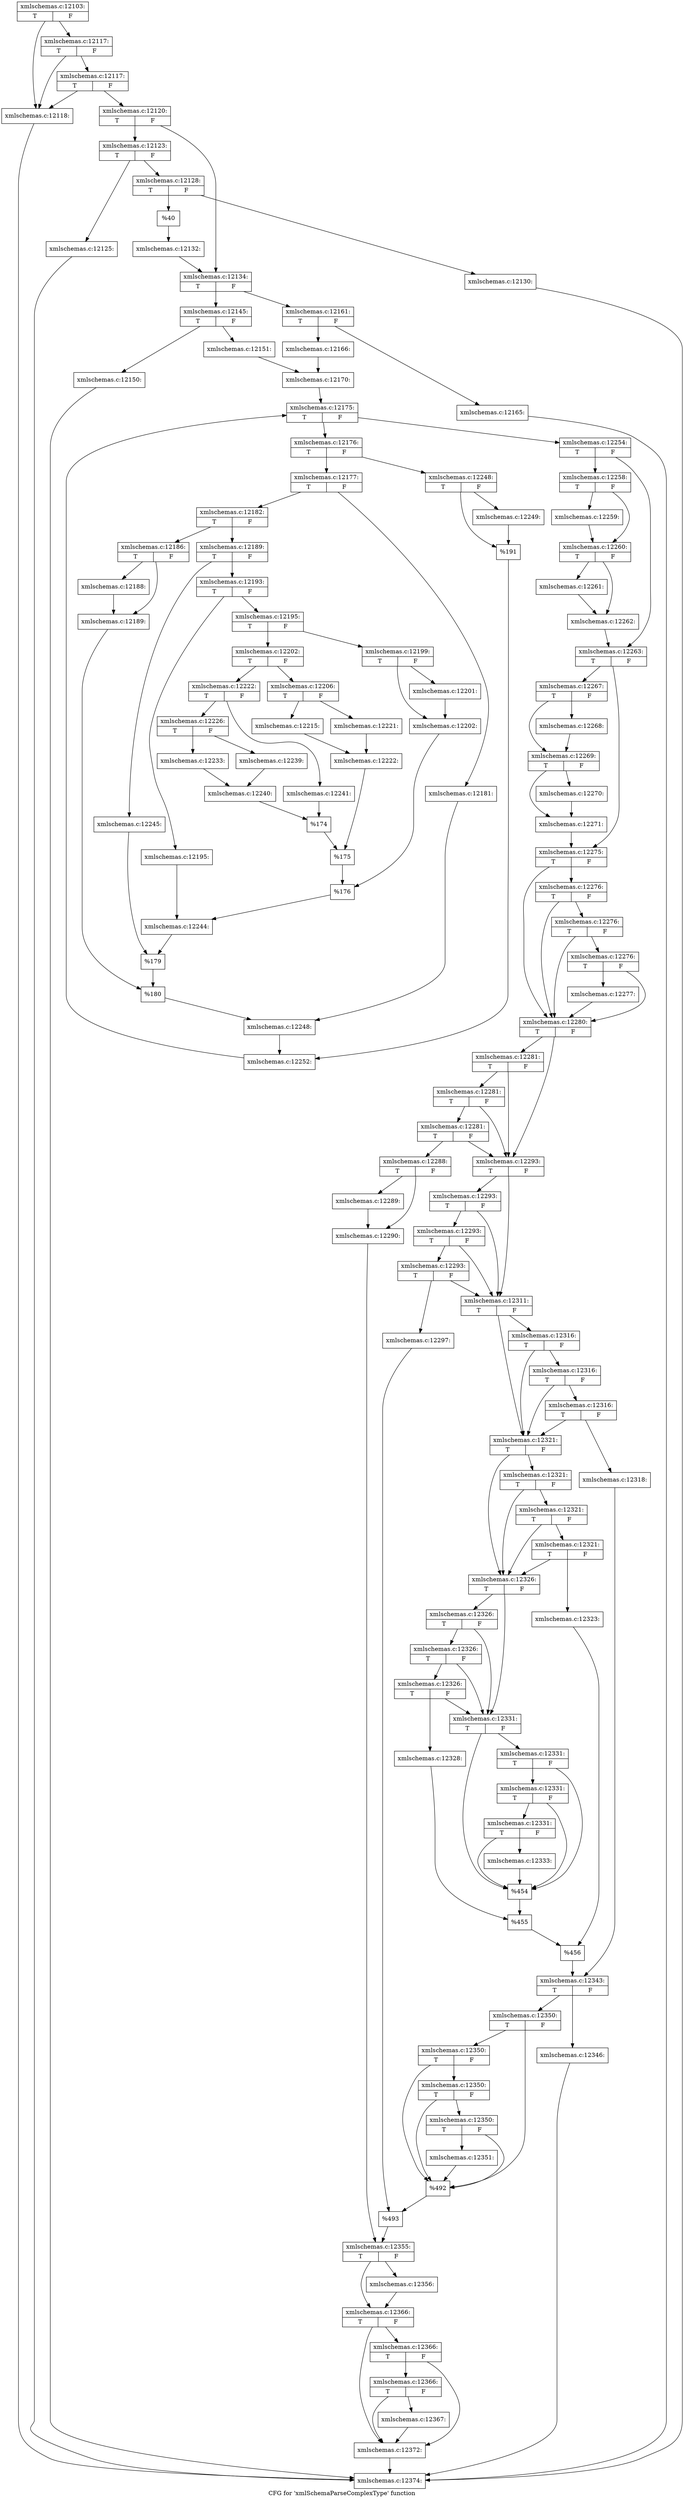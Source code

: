 digraph "CFG for 'xmlSchemaParseComplexType' function" {
	label="CFG for 'xmlSchemaParseComplexType' function";

	Node0x4d89630 [shape=record,label="{xmlschemas.c:12103:|{<s0>T|<s1>F}}"];
	Node0x4d89630 -> Node0x4d8c380;
	Node0x4d89630 -> Node0x4d8c4a0;
	Node0x4d8c4a0 [shape=record,label="{xmlschemas.c:12117:|{<s0>T|<s1>F}}"];
	Node0x4d8c4a0 -> Node0x4d8c380;
	Node0x4d8c4a0 -> Node0x4d8c420;
	Node0x4d8c420 [shape=record,label="{xmlschemas.c:12117:|{<s0>T|<s1>F}}"];
	Node0x4d8c420 -> Node0x4d8c380;
	Node0x4d8c420 -> Node0x4d8c3d0;
	Node0x4d8c380 [shape=record,label="{xmlschemas.c:12118:}"];
	Node0x4d8c380 -> Node0x4d8a0e0;
	Node0x4d8c3d0 [shape=record,label="{xmlschemas.c:12120:|{<s0>T|<s1>F}}"];
	Node0x4d8c3d0 -> Node0x4d8d000;
	Node0x4d8c3d0 -> Node0x4d8d050;
	Node0x4d8d000 [shape=record,label="{xmlschemas.c:12123:|{<s0>T|<s1>F}}"];
	Node0x4d8d000 -> Node0x4d8d730;
	Node0x4d8d000 -> Node0x4d8d7d0;
	Node0x4d8d730 [shape=record,label="{xmlschemas.c:12125:}"];
	Node0x4d8d730 -> Node0x4d8a0e0;
	Node0x4d8d7d0 [shape=record,label="{xmlschemas.c:12128:|{<s0>T|<s1>F}}"];
	Node0x4d8d7d0 -> Node0x4d8dfe0;
	Node0x4d8d7d0 -> Node0x4d8e030;
	Node0x4d8dfe0 [shape=record,label="{xmlschemas.c:12130:}"];
	Node0x4d8dfe0 -> Node0x4d8a0e0;
	Node0x4d8e030 [shape=record,label="{%40}"];
	Node0x4d8e030 -> Node0x4d8d780;
	Node0x4d8d780 [shape=record,label="{xmlschemas.c:12132:}"];
	Node0x4d8d780 -> Node0x4d8d050;
	Node0x4d8d050 [shape=record,label="{xmlschemas.c:12134:|{<s0>T|<s1>F}}"];
	Node0x4d8d050 -> Node0x4d8e9e0;
	Node0x4d8d050 -> Node0x4d8ea80;
	Node0x4d8e9e0 [shape=record,label="{xmlschemas.c:12145:|{<s0>T|<s1>F}}"];
	Node0x4d8e9e0 -> Node0x4d8f770;
	Node0x4d8e9e0 -> Node0x4d8faa0;
	Node0x4d8f770 [shape=record,label="{xmlschemas.c:12150:}"];
	Node0x4d8f770 -> Node0x4d8a0e0;
	Node0x4d8faa0 [shape=record,label="{xmlschemas.c:12151:}"];
	Node0x4d8faa0 -> Node0x4d8ea30;
	Node0x4d8ea80 [shape=record,label="{xmlschemas.c:12161:|{<s0>T|<s1>F}}"];
	Node0x4d8ea80 -> Node0x4d90f40;
	Node0x4d8ea80 -> Node0x4d90f90;
	Node0x4d90f40 [shape=record,label="{xmlschemas.c:12165:}"];
	Node0x4d90f40 -> Node0x4d8a0e0;
	Node0x4d90f90 [shape=record,label="{xmlschemas.c:12166:}"];
	Node0x4d90f90 -> Node0x4d8ea30;
	Node0x4d8ea30 [shape=record,label="{xmlschemas.c:12170:}"];
	Node0x4d8ea30 -> Node0x4d922e0;
	Node0x4d922e0 [shape=record,label="{xmlschemas.c:12175:|{<s0>T|<s1>F}}"];
	Node0x4d922e0 -> Node0x4d92690;
	Node0x4d922e0 -> Node0x4d924c0;
	Node0x4d92690 [shape=record,label="{xmlschemas.c:12176:|{<s0>T|<s1>F}}"];
	Node0x4d92690 -> Node0x4d927d0;
	Node0x4d92690 -> Node0x4d92870;
	Node0x4d927d0 [shape=record,label="{xmlschemas.c:12177:|{<s0>T|<s1>F}}"];
	Node0x4d927d0 -> Node0x4d92c00;
	Node0x4d927d0 -> Node0x4d92ca0;
	Node0x4d92c00 [shape=record,label="{xmlschemas.c:12181:}"];
	Node0x4d92c00 -> Node0x4d92c50;
	Node0x4d92ca0 [shape=record,label="{xmlschemas.c:12182:|{<s0>T|<s1>F}}"];
	Node0x4d92ca0 -> Node0x4d934d0;
	Node0x4d92ca0 -> Node0x4d93570;
	Node0x4d934d0 [shape=record,label="{xmlschemas.c:12186:|{<s0>T|<s1>F}}"];
	Node0x4d934d0 -> Node0x4d93b00;
	Node0x4d934d0 -> Node0x4d93b50;
	Node0x4d93b00 [shape=record,label="{xmlschemas.c:12188:}"];
	Node0x4d93b00 -> Node0x4d93b50;
	Node0x4d93b50 [shape=record,label="{xmlschemas.c:12189:}"];
	Node0x4d93b50 -> Node0x4d93520;
	Node0x4d93570 [shape=record,label="{xmlschemas.c:12189:|{<s0>T|<s1>F}}"];
	Node0x4d93570 -> Node0x4d8f8d0;
	Node0x4d93570 -> Node0x4d952a0;
	Node0x4d8f8d0 [shape=record,label="{xmlschemas.c:12193:|{<s0>T|<s1>F}}"];
	Node0x4d8f8d0 -> Node0x4d95460;
	Node0x4d8f8d0 -> Node0x4d95500;
	Node0x4d95460 [shape=record,label="{xmlschemas.c:12195:}"];
	Node0x4d95460 -> Node0x4d954b0;
	Node0x4d95500 [shape=record,label="{xmlschemas.c:12195:|{<s0>T|<s1>F}}"];
	Node0x4d95500 -> Node0x4d95a40;
	Node0x4d95500 -> Node0x4d95ae0;
	Node0x4d95a40 [shape=record,label="{xmlschemas.c:12199:|{<s0>T|<s1>F}}"];
	Node0x4d95a40 -> Node0x4aee5c0;
	Node0x4d95a40 -> Node0x4aee920;
	Node0x4aee5c0 [shape=record,label="{xmlschemas.c:12201:}"];
	Node0x4aee5c0 -> Node0x4aee920;
	Node0x4aee920 [shape=record,label="{xmlschemas.c:12202:}"];
	Node0x4aee920 -> Node0x4d95a90;
	Node0x4d95ae0 [shape=record,label="{xmlschemas.c:12202:|{<s0>T|<s1>F}}"];
	Node0x4d95ae0 -> Node0x4d967c0;
	Node0x4d95ae0 -> Node0x4d96860;
	Node0x4d967c0 [shape=record,label="{xmlschemas.c:12206:|{<s0>T|<s1>F}}"];
	Node0x4d967c0 -> Node0x4d97290;
	Node0x4d967c0 -> Node0x4d97330;
	Node0x4d97290 [shape=record,label="{xmlschemas.c:12215:}"];
	Node0x4d97290 -> Node0x4d972e0;
	Node0x4d97330 [shape=record,label="{xmlschemas.c:12221:}"];
	Node0x4d97330 -> Node0x4d972e0;
	Node0x4d972e0 [shape=record,label="{xmlschemas.c:12222:}"];
	Node0x4d972e0 -> Node0x4d96810;
	Node0x4d96860 [shape=record,label="{xmlschemas.c:12222:|{<s0>T|<s1>F}}"];
	Node0x4d96860 -> Node0x4d985e0;
	Node0x4d96860 -> Node0x4d98680;
	Node0x4d985e0 [shape=record,label="{xmlschemas.c:12226:|{<s0>T|<s1>F}}"];
	Node0x4d985e0 -> Node0x4d990b0;
	Node0x4d985e0 -> Node0x4d99150;
	Node0x4d990b0 [shape=record,label="{xmlschemas.c:12233:}"];
	Node0x4d990b0 -> Node0x4d99100;
	Node0x4d99150 [shape=record,label="{xmlschemas.c:12239:}"];
	Node0x4d99150 -> Node0x4d99100;
	Node0x4d99100 [shape=record,label="{xmlschemas.c:12240:}"];
	Node0x4d99100 -> Node0x4d98630;
	Node0x4d98680 [shape=record,label="{xmlschemas.c:12241:}"];
	Node0x4d98680 -> Node0x4d98630;
	Node0x4d98630 [shape=record,label="{%174}"];
	Node0x4d98630 -> Node0x4d96810;
	Node0x4d96810 [shape=record,label="{%175}"];
	Node0x4d96810 -> Node0x4d95a90;
	Node0x4d95a90 [shape=record,label="{%176}"];
	Node0x4d95a90 -> Node0x4d954b0;
	Node0x4d954b0 [shape=record,label="{xmlschemas.c:12244:}"];
	Node0x4d954b0 -> Node0x4aeec70;
	Node0x4d952a0 [shape=record,label="{xmlschemas.c:12245:}"];
	Node0x4d952a0 -> Node0x4aeec70;
	Node0x4aeec70 [shape=record,label="{%179}"];
	Node0x4aeec70 -> Node0x4d93520;
	Node0x4d93520 [shape=record,label="{%180}"];
	Node0x4d93520 -> Node0x4d92c50;
	Node0x4d92c50 [shape=record,label="{xmlschemas.c:12248:}"];
	Node0x4d92c50 -> Node0x4d92820;
	Node0x4d92870 [shape=record,label="{xmlschemas.c:12248:|{<s0>T|<s1>F}}"];
	Node0x4d92870 -> Node0x4d9b140;
	Node0x4d92870 -> Node0x4d9b190;
	Node0x4d9b140 [shape=record,label="{xmlschemas.c:12249:}"];
	Node0x4d9b140 -> Node0x4d9b190;
	Node0x4d9b190 [shape=record,label="{%191}"];
	Node0x4d9b190 -> Node0x4d92820;
	Node0x4d92820 [shape=record,label="{xmlschemas.c:12252:}"];
	Node0x4d92820 -> Node0x4d922e0;
	Node0x4d924c0 [shape=record,label="{xmlschemas.c:12254:|{<s0>T|<s1>F}}"];
	Node0x4d924c0 -> Node0x4d9c000;
	Node0x4d924c0 -> Node0x4d9bfb0;
	Node0x4d9bfb0 [shape=record,label="{xmlschemas.c:12258:|{<s0>T|<s1>F}}"];
	Node0x4d9bfb0 -> Node0x4d9c300;
	Node0x4d9bfb0 -> Node0x4d9c350;
	Node0x4d9c300 [shape=record,label="{xmlschemas.c:12259:}"];
	Node0x4d9c300 -> Node0x4d9c350;
	Node0x4d9c350 [shape=record,label="{xmlschemas.c:12260:|{<s0>T|<s1>F}}"];
	Node0x4d9c350 -> Node0x4d9cba0;
	Node0x4d9c350 -> Node0x4d9cbf0;
	Node0x4d9cba0 [shape=record,label="{xmlschemas.c:12261:}"];
	Node0x4d9cba0 -> Node0x4d9cbf0;
	Node0x4d9cbf0 [shape=record,label="{xmlschemas.c:12262:}"];
	Node0x4d9cbf0 -> Node0x4d9c000;
	Node0x4d9c000 [shape=record,label="{xmlschemas.c:12263:|{<s0>T|<s1>F}}"];
	Node0x4d9c000 -> Node0x4d9d580;
	Node0x4d9c000 -> Node0x4d9d530;
	Node0x4d9d530 [shape=record,label="{xmlschemas.c:12267:|{<s0>T|<s1>F}}"];
	Node0x4d9d530 -> Node0x4d9d880;
	Node0x4d9d530 -> Node0x4d9d8d0;
	Node0x4d9d880 [shape=record,label="{xmlschemas.c:12268:}"];
	Node0x4d9d880 -> Node0x4d9d8d0;
	Node0x4d9d8d0 [shape=record,label="{xmlschemas.c:12269:|{<s0>T|<s1>F}}"];
	Node0x4d9d8d0 -> Node0x4d9e120;
	Node0x4d9d8d0 -> Node0x4d9e170;
	Node0x4d9e120 [shape=record,label="{xmlschemas.c:12270:}"];
	Node0x4d9e120 -> Node0x4d9e170;
	Node0x4d9e170 [shape=record,label="{xmlschemas.c:12271:}"];
	Node0x4d9e170 -> Node0x4d9d580;
	Node0x4d9d580 [shape=record,label="{xmlschemas.c:12275:|{<s0>T|<s1>F}}"];
	Node0x4d9d580 -> Node0x4d9eec0;
	Node0x4d9d580 -> Node0x4d9eda0;
	Node0x4d9eec0 [shape=record,label="{xmlschemas.c:12276:|{<s0>T|<s1>F}}"];
	Node0x4d9eec0 -> Node0x4d9ee70;
	Node0x4d9eec0 -> Node0x4d9eda0;
	Node0x4d9ee70 [shape=record,label="{xmlschemas.c:12276:|{<s0>T|<s1>F}}"];
	Node0x4d9ee70 -> Node0x4d9edf0;
	Node0x4d9ee70 -> Node0x4d9eda0;
	Node0x4d9edf0 [shape=record,label="{xmlschemas.c:12276:|{<s0>T|<s1>F}}"];
	Node0x4d9edf0 -> Node0x4d9ed50;
	Node0x4d9edf0 -> Node0x4d9eda0;
	Node0x4d9ed50 [shape=record,label="{xmlschemas.c:12277:}"];
	Node0x4d9ed50 -> Node0x4d9eda0;
	Node0x4d9eda0 [shape=record,label="{xmlschemas.c:12280:|{<s0>T|<s1>F}}"];
	Node0x4d9eda0 -> Node0x4da0790;
	Node0x4d9eda0 -> Node0x4da0670;
	Node0x4da0790 [shape=record,label="{xmlschemas.c:12281:|{<s0>T|<s1>F}}"];
	Node0x4da0790 -> Node0x4da0740;
	Node0x4da0790 -> Node0x4da0670;
	Node0x4da0740 [shape=record,label="{xmlschemas.c:12281:|{<s0>T|<s1>F}}"];
	Node0x4da0740 -> Node0x4da06c0;
	Node0x4da0740 -> Node0x4da0670;
	Node0x4da06c0 [shape=record,label="{xmlschemas.c:12281:|{<s0>T|<s1>F}}"];
	Node0x4da06c0 -> Node0x4da05d0;
	Node0x4da06c0 -> Node0x4da0670;
	Node0x4da05d0 [shape=record,label="{xmlschemas.c:12288:|{<s0>T|<s1>F}}"];
	Node0x4da05d0 -> Node0x4da15f0;
	Node0x4da05d0 -> Node0x4da1640;
	Node0x4da15f0 [shape=record,label="{xmlschemas.c:12289:}"];
	Node0x4da15f0 -> Node0x4da1640;
	Node0x4da1640 [shape=record,label="{xmlschemas.c:12290:}"];
	Node0x4da1640 -> Node0x4da0620;
	Node0x4da0670 [shape=record,label="{xmlschemas.c:12293:|{<s0>T|<s1>F}}"];
	Node0x4da0670 -> Node0x4da2ee0;
	Node0x4da0670 -> Node0x4da2df0;
	Node0x4da2ee0 [shape=record,label="{xmlschemas.c:12293:|{<s0>T|<s1>F}}"];
	Node0x4da2ee0 -> Node0x4da2e90;
	Node0x4da2ee0 -> Node0x4da2df0;
	Node0x4da2e90 [shape=record,label="{xmlschemas.c:12293:|{<s0>T|<s1>F}}"];
	Node0x4da2e90 -> Node0x4da2e40;
	Node0x4da2e90 -> Node0x4da2df0;
	Node0x4da2e40 [shape=record,label="{xmlschemas.c:12293:|{<s0>T|<s1>F}}"];
	Node0x4da2e40 -> Node0x4aeea50;
	Node0x4da2e40 -> Node0x4da2df0;
	Node0x4aeea50 [shape=record,label="{xmlschemas.c:12297:}"];
	Node0x4aeea50 -> Node0x4da2710;
	Node0x4da2df0 [shape=record,label="{xmlschemas.c:12311:|{<s0>T|<s1>F}}"];
	Node0x4da2df0 -> Node0x4da4db0;
	Node0x4da2df0 -> Node0x4da4c90;
	Node0x4da4db0 [shape=record,label="{xmlschemas.c:12316:|{<s0>T|<s1>F}}"];
	Node0x4da4db0 -> Node0x4da4d60;
	Node0x4da4db0 -> Node0x4da4c90;
	Node0x4da4d60 [shape=record,label="{xmlschemas.c:12316:|{<s0>T|<s1>F}}"];
	Node0x4da4d60 -> Node0x4da4ce0;
	Node0x4da4d60 -> Node0x4da4c90;
	Node0x4da4ce0 [shape=record,label="{xmlschemas.c:12316:|{<s0>T|<s1>F}}"];
	Node0x4da4ce0 -> Node0x4da4100;
	Node0x4da4ce0 -> Node0x4da4c90;
	Node0x4da4100 [shape=record,label="{xmlschemas.c:12318:}"];
	Node0x4da4100 -> Node0x4da4c40;
	Node0x4da4c90 [shape=record,label="{xmlschemas.c:12321:|{<s0>T|<s1>F}}"];
	Node0x4da4c90 -> Node0x4da69e0;
	Node0x4da4c90 -> Node0x4da68f0;
	Node0x4da69e0 [shape=record,label="{xmlschemas.c:12321:|{<s0>T|<s1>F}}"];
	Node0x4da69e0 -> Node0x4da6990;
	Node0x4da69e0 -> Node0x4da68f0;
	Node0x4da6990 [shape=record,label="{xmlschemas.c:12321:|{<s0>T|<s1>F}}"];
	Node0x4da6990 -> Node0x4da6940;
	Node0x4da6990 -> Node0x4da68f0;
	Node0x4da6940 [shape=record,label="{xmlschemas.c:12321:|{<s0>T|<s1>F}}"];
	Node0x4da6940 -> Node0x460ab40;
	Node0x4da6940 -> Node0x4da68f0;
	Node0x460ab40 [shape=record,label="{xmlschemas.c:12323:}"];
	Node0x460ab40 -> Node0x4da6050;
	Node0x4da68f0 [shape=record,label="{xmlschemas.c:12326:|{<s0>T|<s1>F}}"];
	Node0x4da68f0 -> Node0x4da8150;
	Node0x4da68f0 -> Node0x4da8030;
	Node0x4da8150 [shape=record,label="{xmlschemas.c:12326:|{<s0>T|<s1>F}}"];
	Node0x4da8150 -> Node0x4da8100;
	Node0x4da8150 -> Node0x4da8030;
	Node0x4da8100 [shape=record,label="{xmlschemas.c:12326:|{<s0>T|<s1>F}}"];
	Node0x4da8100 -> Node0x4da8080;
	Node0x4da8100 -> Node0x4da8030;
	Node0x4da8080 [shape=record,label="{xmlschemas.c:12326:|{<s0>T|<s1>F}}"];
	Node0x4da8080 -> Node0x4da7f90;
	Node0x4da8080 -> Node0x4da8030;
	Node0x4da7f90 [shape=record,label="{xmlschemas.c:12328:}"];
	Node0x4da7f90 -> Node0x4da7fe0;
	Node0x4da8030 [shape=record,label="{xmlschemas.c:12331:|{<s0>T|<s1>F}}"];
	Node0x4da8030 -> Node0x4bed510;
	Node0x4da8030 -> Node0x4bed3f0;
	Node0x4bed510 [shape=record,label="{xmlschemas.c:12331:|{<s0>T|<s1>F}}"];
	Node0x4bed510 -> Node0x4bed4c0;
	Node0x4bed510 -> Node0x4bed3f0;
	Node0x4bed4c0 [shape=record,label="{xmlschemas.c:12331:|{<s0>T|<s1>F}}"];
	Node0x4bed4c0 -> Node0x4bed440;
	Node0x4bed4c0 -> Node0x4bed3f0;
	Node0x4bed440 [shape=record,label="{xmlschemas.c:12331:|{<s0>T|<s1>F}}"];
	Node0x4bed440 -> Node0x4bed3a0;
	Node0x4bed440 -> Node0x4bed3f0;
	Node0x4bed3a0 [shape=record,label="{xmlschemas.c:12333:}"];
	Node0x4bed3a0 -> Node0x4bed3f0;
	Node0x4bed3f0 [shape=record,label="{%454}"];
	Node0x4bed3f0 -> Node0x4da7fe0;
	Node0x4da7fe0 [shape=record,label="{%455}"];
	Node0x4da7fe0 -> Node0x4da6050;
	Node0x4da6050 [shape=record,label="{%456}"];
	Node0x4da6050 -> Node0x4da4c40;
	Node0x4da4c40 [shape=record,label="{xmlschemas.c:12343:|{<s0>T|<s1>F}}"];
	Node0x4da4c40 -> Node0x4bee940;
	Node0x4da4c40 -> Node0x4beeb60;
	Node0x4bee940 [shape=record,label="{xmlschemas.c:12346:}"];
	Node0x4bee940 -> Node0x4d8a0e0;
	Node0x4beeb60 [shape=record,label="{xmlschemas.c:12350:|{<s0>T|<s1>F}}"];
	Node0x4beeb60 -> Node0x4dae0b0;
	Node0x4beeb60 -> Node0x4dad920;
	Node0x4dae0b0 [shape=record,label="{xmlschemas.c:12350:|{<s0>T|<s1>F}}"];
	Node0x4dae0b0 -> Node0x4dae060;
	Node0x4dae0b0 -> Node0x4dad920;
	Node0x4dae060 [shape=record,label="{xmlschemas.c:12350:|{<s0>T|<s1>F}}"];
	Node0x4dae060 -> Node0x4dadb50;
	Node0x4dae060 -> Node0x4dad920;
	Node0x4dadb50 [shape=record,label="{xmlschemas.c:12350:|{<s0>T|<s1>F}}"];
	Node0x4dadb50 -> Node0x42fa950;
	Node0x4dadb50 -> Node0x4dad920;
	Node0x42fa950 [shape=record,label="{xmlschemas.c:12351:}"];
	Node0x42fa950 -> Node0x4dad920;
	Node0x4dad920 [shape=record,label="{%492}"];
	Node0x4dad920 -> Node0x4da2710;
	Node0x4da2710 [shape=record,label="{%493}"];
	Node0x4da2710 -> Node0x4da0620;
	Node0x4da0620 [shape=record,label="{xmlschemas.c:12355:|{<s0>T|<s1>F}}"];
	Node0x4da0620 -> Node0x4daf290;
	Node0x4da0620 -> Node0x4daf580;
	Node0x4daf290 [shape=record,label="{xmlschemas.c:12356:}"];
	Node0x4daf290 -> Node0x4daf580;
	Node0x4daf580 [shape=record,label="{xmlschemas.c:12366:|{<s0>T|<s1>F}}"];
	Node0x4daf580 -> Node0x4db04c0;
	Node0x4daf580 -> Node0x4db03f0;
	Node0x4db04c0 [shape=record,label="{xmlschemas.c:12366:|{<s0>T|<s1>F}}"];
	Node0x4db04c0 -> Node0x4db0440;
	Node0x4db04c0 -> Node0x4db03f0;
	Node0x4db0440 [shape=record,label="{xmlschemas.c:12366:|{<s0>T|<s1>F}}"];
	Node0x4db0440 -> Node0x4db03f0;
	Node0x4db0440 -> Node0x4db03a0;
	Node0x4db03a0 [shape=record,label="{xmlschemas.c:12367:}"];
	Node0x4db03a0 -> Node0x4db03f0;
	Node0x4db03f0 [shape=record,label="{xmlschemas.c:12372:}"];
	Node0x4db03f0 -> Node0x4d8a0e0;
	Node0x4d8a0e0 [shape=record,label="{xmlschemas.c:12374:}"];
}
